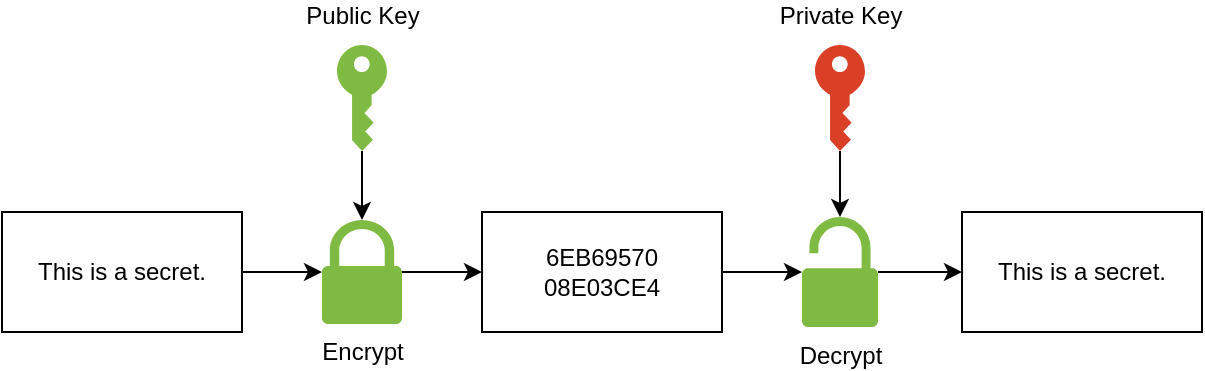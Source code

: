 <mxfile userAgent="Mozilla/5.0 (X11; Linux x86_64) AppleWebKit/537.36 (KHTML, like Gecko) Chrome/66.0.336.139 Safari/537.36" version="8.6.3" editor="www.draw.io" type="device"><diagram id="138cd747-3755-f58a-06eb-4d73bd0bba15" name="Page-1"><mxGraphModel dx="815" dy="380" grid="1" gridSize="10" guides="1" tooltips="1" connect="1" arrows="1" fold="1" page="1" pageScale="1" pageWidth="850" pageHeight="1100" background="#ffffff" math="0" shadow="0"><root><mxCell id="0"/><mxCell id="1" parent="0"/><mxCell id="18" style="edgeStyle=orthogonalEdgeStyle;rounded=0;html=1;jettySize=auto;orthogonalLoop=1;fontSize=12;" edge="1" parent="1" source="2" target="13"><mxGeometry relative="1" as="geometry"/></mxCell><mxCell id="2" value="Private Key" style="shadow=0;dashed=0;html=1;strokeColor=none;labelPosition=center;verticalLabelPosition=bottom;verticalAlign=top;outlineConnect=0;shape=mxgraph.office.security.key_permissions;fillColor=#DA4026;spacing=-80;fontSize=12;" vertex="1" parent="1"><mxGeometry x="486.5" y="136.5" width="25" height="53" as="geometry"/></mxCell><mxCell id="11" style="edgeStyle=orthogonalEdgeStyle;rounded=0;html=1;jettySize=auto;orthogonalLoop=1;fontSize=12;" edge="1" parent="1" source="3" target="12"><mxGeometry relative="1" as="geometry"><mxPoint x="242.5" y="231" as="targetPoint"/></mxGeometry></mxCell><mxCell id="3" value="Public Key" style="shadow=0;dashed=0;html=1;strokeColor=none;labelPosition=center;verticalLabelPosition=bottom;verticalAlign=top;outlineConnect=0;shape=mxgraph.office.security.key_permissions;fillColor=#7FBA42;spacing=-80;fontSize=12;" vertex="1" parent="1"><mxGeometry x="247.5" y="136.5" width="25" height="53" as="geometry"/></mxCell><mxCell id="6" style="edgeStyle=orthogonalEdgeStyle;rounded=0;html=1;jettySize=auto;orthogonalLoop=1;fontSize=12;" edge="1" parent="1" source="5" target="12"><mxGeometry relative="1" as="geometry"><mxPoint x="219" y="260" as="targetPoint"/></mxGeometry></mxCell><mxCell id="5" value="This is a secret." style="rounded=0;whiteSpace=wrap;html=1;fontSize=12;" vertex="1" parent="1"><mxGeometry x="80" y="220" width="120" height="60" as="geometry"/></mxCell><mxCell id="16" style="edgeStyle=orthogonalEdgeStyle;rounded=0;html=1;entryX=0;entryY=0.5;jettySize=auto;orthogonalLoop=1;fontSize=12;" edge="1" parent="1" source="12" target="15"><mxGeometry relative="1" as="geometry"/></mxCell><mxCell id="12" value="Encrypt" style="shadow=0;dashed=0;html=1;strokeColor=none;labelPosition=center;verticalLabelPosition=bottom;verticalAlign=top;outlineConnect=0;shape=mxgraph.office.security.lock_protected;fillColor=#7FBA42;fontSize=12;" vertex="1" parent="1"><mxGeometry x="240" y="224" width="40" height="52" as="geometry"/></mxCell><mxCell id="20" style="edgeStyle=orthogonalEdgeStyle;rounded=0;html=1;entryX=0;entryY=0.5;jettySize=auto;orthogonalLoop=1;fontSize=12;" edge="1" parent="1" source="13" target="19"><mxGeometry relative="1" as="geometry"/></mxCell><mxCell id="13" value="Decrypt" style="shadow=0;dashed=0;html=1;strokeColor=none;labelPosition=center;verticalLabelPosition=bottom;verticalAlign=top;outlineConnect=0;shape=mxgraph.office.security.lock_unprotected;fillColor=#7FBA42;fontSize=12;" vertex="1" parent="1"><mxGeometry x="480" y="222.5" width="38" height="55" as="geometry"/></mxCell><mxCell id="17" style="edgeStyle=orthogonalEdgeStyle;rounded=0;html=1;jettySize=auto;orthogonalLoop=1;fontSize=12;" edge="1" parent="1" source="15" target="13"><mxGeometry relative="1" as="geometry"/></mxCell><mxCell id="15" value="6EB69570&lt;br style=&quot;font-size: 12px;&quot;&gt;08E03CE4&lt;br style=&quot;font-size: 12px;&quot;&gt;" style="rounded=0;whiteSpace=wrap;html=1;fontSize=12;" vertex="1" parent="1"><mxGeometry x="320" y="220" width="120" height="60" as="geometry"/></mxCell><mxCell id="19" value="This is a secret." style="rounded=0;whiteSpace=wrap;html=1;fontSize=12;" vertex="1" parent="1"><mxGeometry x="560" y="220" width="120" height="60" as="geometry"/></mxCell></root></mxGraphModel></diagram></mxfile>